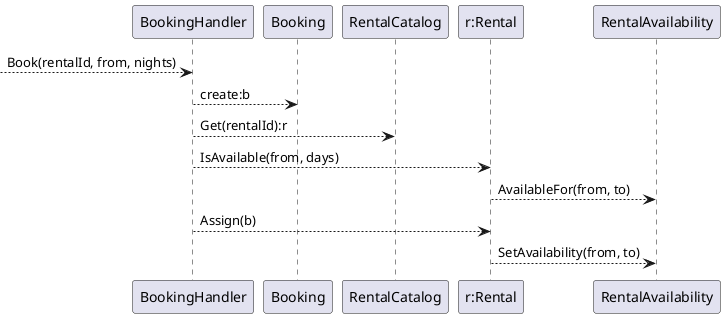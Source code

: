 @startuml

--> BookingHandler : Book(rentalId, from, nights)

BookingHandler --> Booking : create:b
BookingHandler --> RentalCatalog : Get(rentalId):r
BookingHandler --> "r:Rental" : IsAvailable(from, days)

"r:Rental" --> RentalAvailability : AvailableFor(from, to)

BookingHandler --> "r:Rental" : Assign(b)

"r:Rental" --> RentalAvailability : SetAvailability(from, to)

@enduml